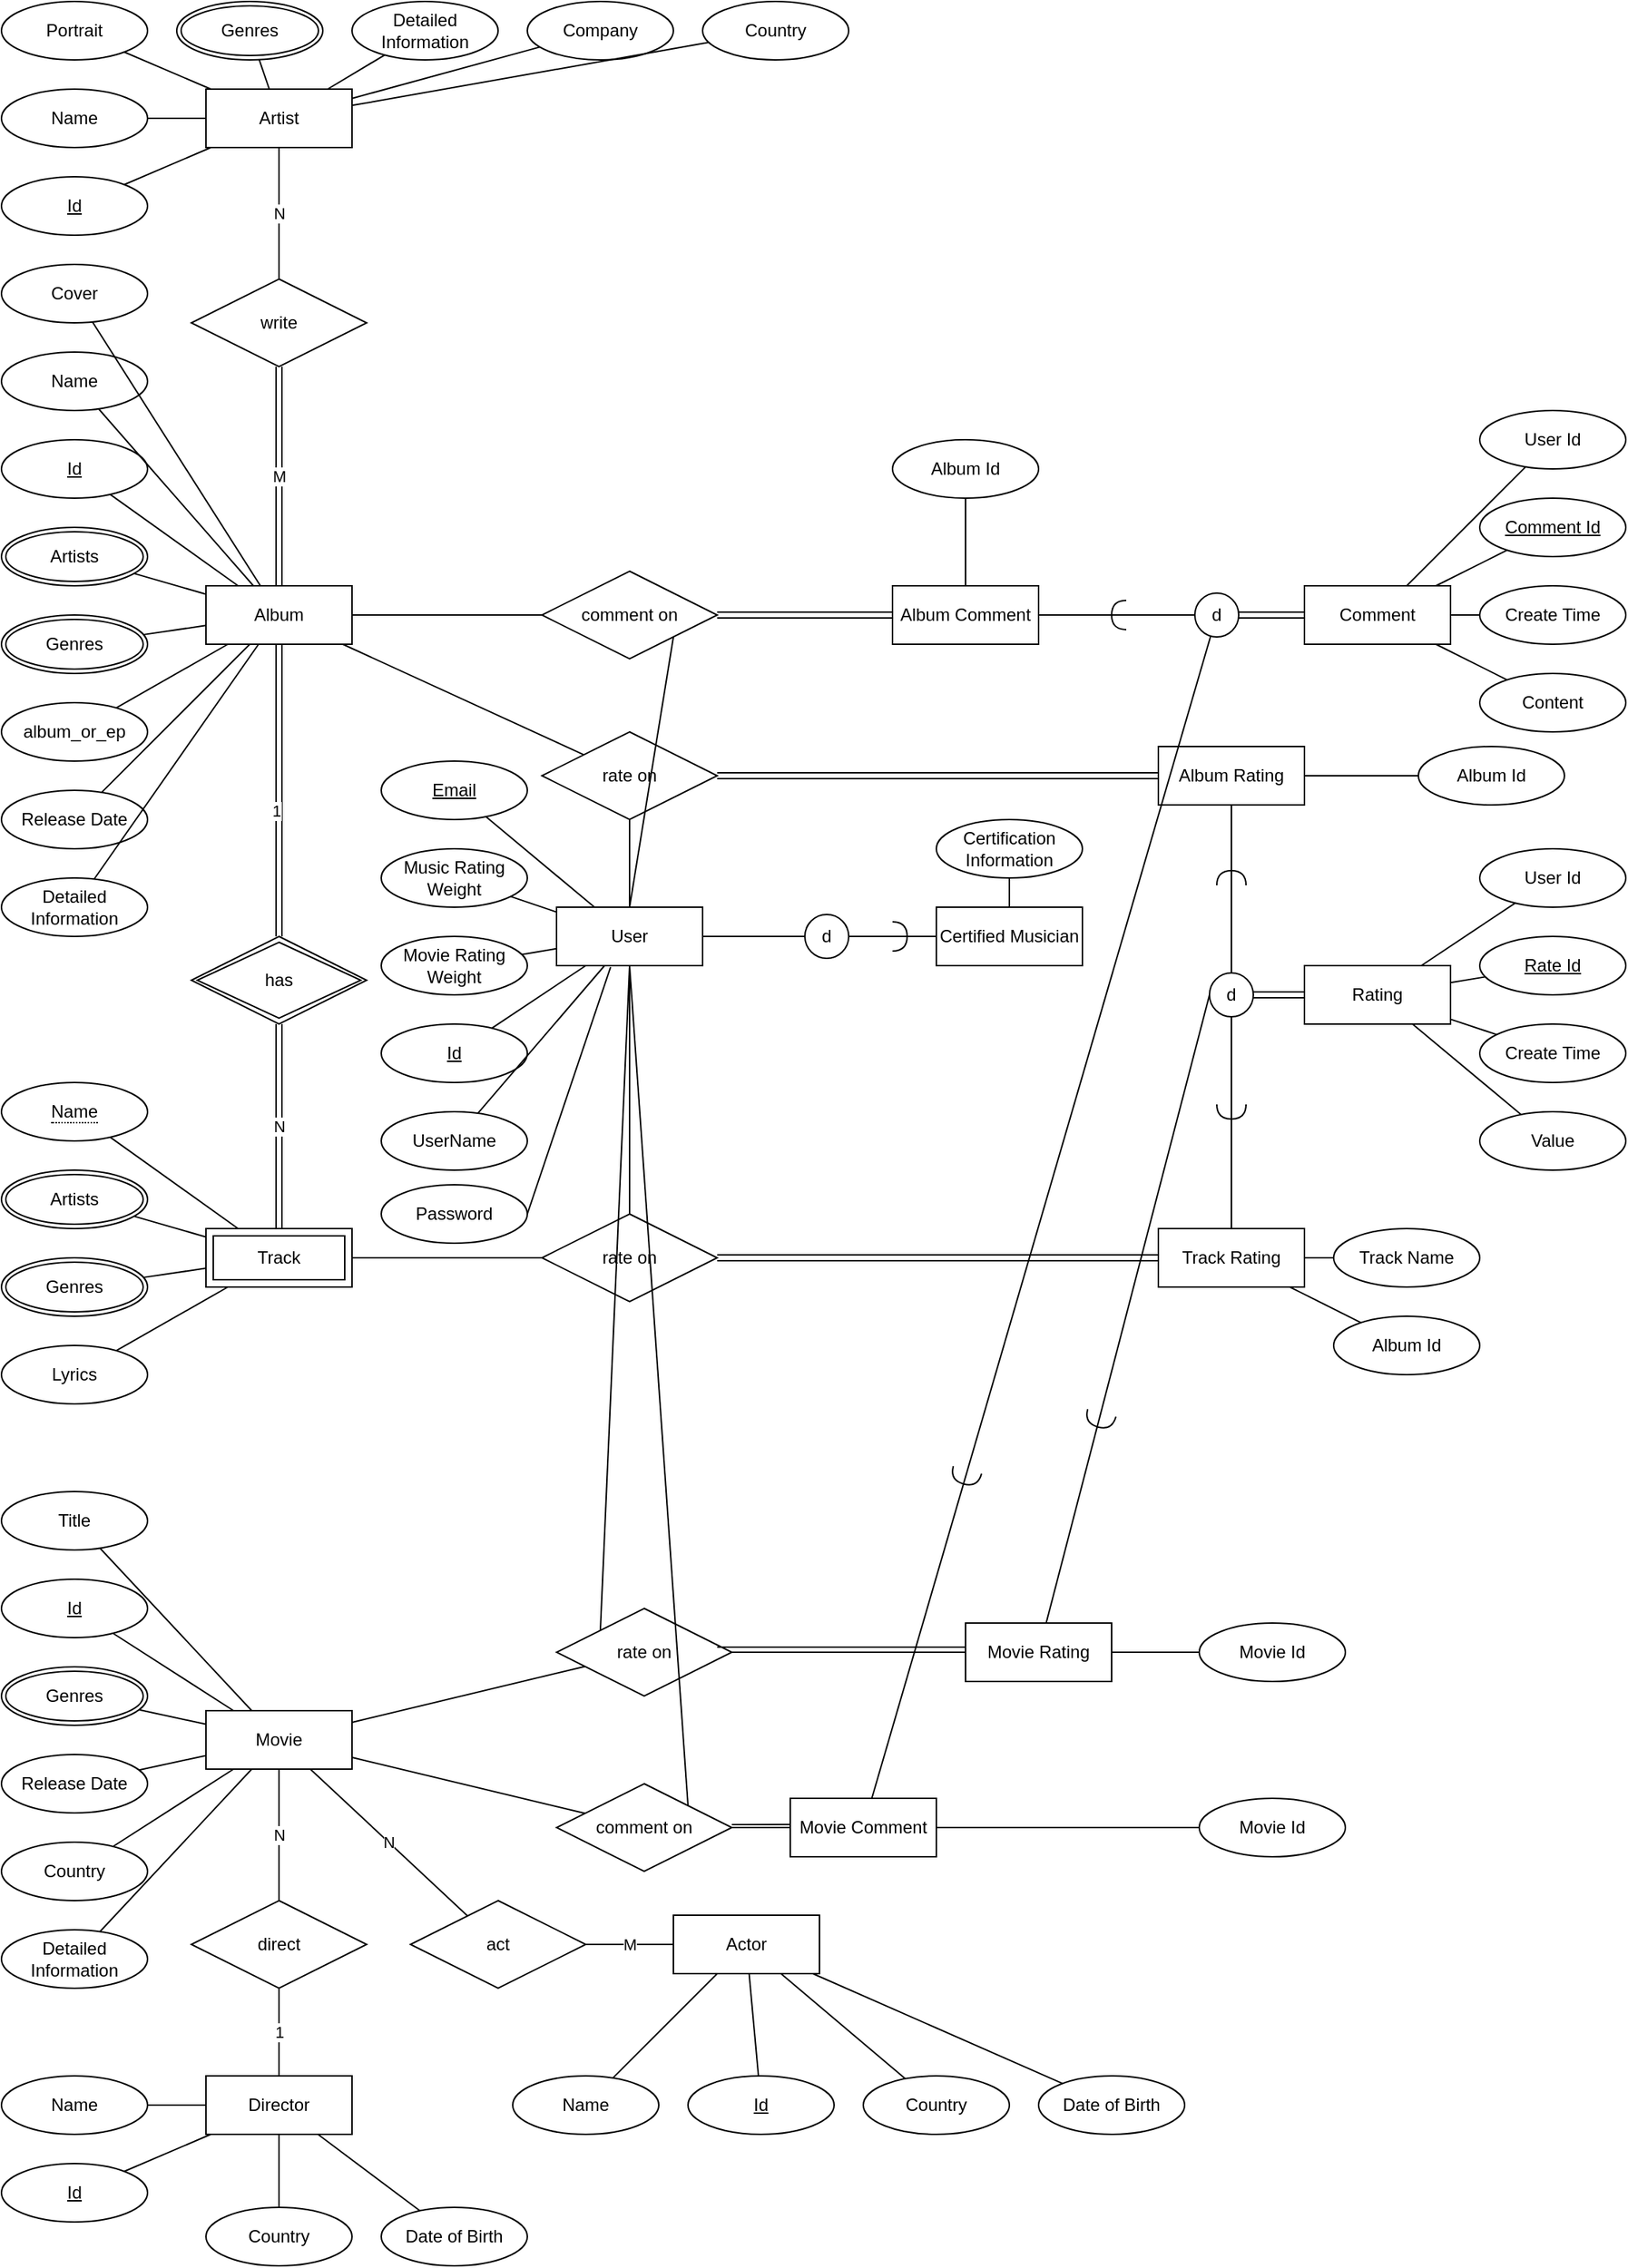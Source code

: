 <mxfile version="14.4.2" type="google"><diagram id="B5Dh-2thIJYC3qjvrqvb" name="Page-1"><mxGraphModel dx="1108" dy="460" grid="1" gridSize="10" guides="1" tooltips="1" connect="1" arrows="1" fold="1" page="1" pageScale="1" pageWidth="1169" pageHeight="1654" math="0" shadow="0"><root><mxCell id="0"/><mxCell id="1" parent="0"/><mxCell id="kBtkWhQLSTFE9siA_Ieo-1" value="User" style="whiteSpace=wrap;html=1;align=center;" parent="1" vertex="1"><mxGeometry x="400" y="680" width="100" height="40" as="geometry"/></mxCell><mxCell id="kBtkWhQLSTFE9siA_Ieo-2" value="Movie Rating Weight" style="ellipse;whiteSpace=wrap;html=1;align=center;" parent="1" vertex="1"><mxGeometry x="280" y="700" width="100" height="40" as="geometry"/></mxCell><mxCell id="kBtkWhQLSTFE9siA_Ieo-3" value="&lt;u&gt;Email&lt;/u&gt;" style="ellipse;whiteSpace=wrap;html=1;align=center;" parent="1" vertex="1"><mxGeometry x="280" y="580" width="100" height="40" as="geometry"/></mxCell><mxCell id="kBtkWhQLSTFE9siA_Ieo-4" value="Music Rating Weight" style="ellipse;whiteSpace=wrap;html=1;align=center;" parent="1" vertex="1"><mxGeometry x="280" y="640" width="100" height="40" as="geometry"/></mxCell><mxCell id="kBtkWhQLSTFE9siA_Ieo-5" value="album_or_ep" style="ellipse;whiteSpace=wrap;html=1;align=center;" parent="1" vertex="1"><mxGeometry x="20" y="540" width="100" height="40" as="geometry"/></mxCell><mxCell id="kBtkWhQLSTFE9siA_Ieo-6" value="Cover" style="ellipse;whiteSpace=wrap;html=1;align=center;" parent="1" vertex="1"><mxGeometry x="20" y="240" width="100" height="40" as="geometry"/></mxCell><mxCell id="kBtkWhQLSTFE9siA_Ieo-7" value="Name" style="ellipse;whiteSpace=wrap;html=1;align=center;" parent="1" vertex="1"><mxGeometry x="20" y="300" width="100" height="40" as="geometry"/></mxCell><mxCell id="kBtkWhQLSTFE9siA_Ieo-8" value="Id" style="ellipse;whiteSpace=wrap;html=1;align=center;fontStyle=4;" parent="1" vertex="1"><mxGeometry x="280" y="760" width="100" height="40" as="geometry"/></mxCell><mxCell id="kBtkWhQLSTFE9siA_Ieo-9" value="" style="endArrow=none;html=1;rounded=0;" parent="1" source="kBtkWhQLSTFE9siA_Ieo-3" target="kBtkWhQLSTFE9siA_Ieo-1" edge="1"><mxGeometry relative="1" as="geometry"><mxPoint x="620" y="690" as="sourcePoint"/><mxPoint x="780" y="690" as="targetPoint"/></mxGeometry></mxCell><mxCell id="kBtkWhQLSTFE9siA_Ieo-10" value="" style="endArrow=none;html=1;rounded=0;" parent="1" source="kBtkWhQLSTFE9siA_Ieo-4" target="kBtkWhQLSTFE9siA_Ieo-1" edge="1"><mxGeometry relative="1" as="geometry"><mxPoint x="350" y="740" as="sourcePoint"/><mxPoint x="510" y="740" as="targetPoint"/></mxGeometry></mxCell><mxCell id="kBtkWhQLSTFE9siA_Ieo-11" value="" style="endArrow=none;html=1;rounded=0;" parent="1" source="kBtkWhQLSTFE9siA_Ieo-8" target="kBtkWhQLSTFE9siA_Ieo-1" edge="1"><mxGeometry relative="1" as="geometry"><mxPoint x="620" y="690" as="sourcePoint"/><mxPoint x="780" y="690" as="targetPoint"/></mxGeometry></mxCell><mxCell id="kBtkWhQLSTFE9siA_Ieo-12" value="" style="endArrow=none;html=1;rounded=0;" parent="1" source="kBtkWhQLSTFE9siA_Ieo-2" target="kBtkWhQLSTFE9siA_Ieo-1" edge="1"><mxGeometry relative="1" as="geometry"><mxPoint x="620" y="690" as="sourcePoint"/><mxPoint x="780" y="690" as="targetPoint"/></mxGeometry></mxCell><mxCell id="kBtkWhQLSTFE9siA_Ieo-13" value="Album" style="whiteSpace=wrap;html=1;align=center;" parent="1" vertex="1"><mxGeometry x="160" y="460" width="100" height="40" as="geometry"/></mxCell><mxCell id="kBtkWhQLSTFE9siA_Ieo-14" value="Id" style="ellipse;whiteSpace=wrap;html=1;align=center;fontStyle=4;" parent="1" vertex="1"><mxGeometry x="20" y="360" width="100" height="40" as="geometry"/></mxCell><mxCell id="kBtkWhQLSTFE9siA_Ieo-16" value="Genres" style="ellipse;shape=doubleEllipse;margin=3;whiteSpace=wrap;html=1;align=center;" parent="1" vertex="1"><mxGeometry x="20" y="480" width="100" height="40" as="geometry"/></mxCell><mxCell id="kBtkWhQLSTFE9siA_Ieo-17" value="Artists" style="ellipse;shape=doubleEllipse;margin=3;whiteSpace=wrap;html=1;align=center;" parent="1" vertex="1"><mxGeometry x="20" y="420" width="100" height="40" as="geometry"/></mxCell><mxCell id="kBtkWhQLSTFE9siA_Ieo-18" value="Detailed Information" style="ellipse;whiteSpace=wrap;html=1;align=center;" parent="1" vertex="1"><mxGeometry x="20" y="660" width="100" height="40" as="geometry"/></mxCell><mxCell id="kBtkWhQLSTFE9siA_Ieo-19" value="Release Date" style="ellipse;whiteSpace=wrap;html=1;align=center;" parent="1" vertex="1"><mxGeometry x="20" y="600" width="100" height="40" as="geometry"/></mxCell><mxCell id="kBtkWhQLSTFE9siA_Ieo-20" value="" style="endArrow=none;html=1;rounded=0;" parent="1" source="kBtkWhQLSTFE9siA_Ieo-19" target="kBtkWhQLSTFE9siA_Ieo-13" edge="1"><mxGeometry relative="1" as="geometry"><mxPoint x="370" y="500" as="sourcePoint"/><mxPoint x="530" y="500" as="targetPoint"/></mxGeometry></mxCell><mxCell id="kBtkWhQLSTFE9siA_Ieo-21" value="" style="endArrow=none;html=1;rounded=0;" parent="1" source="kBtkWhQLSTFE9siA_Ieo-5" target="kBtkWhQLSTFE9siA_Ieo-13" edge="1"><mxGeometry relative="1" as="geometry"><mxPoint x="370" y="500" as="sourcePoint"/><mxPoint x="530" y="500" as="targetPoint"/></mxGeometry></mxCell><mxCell id="kBtkWhQLSTFE9siA_Ieo-22" value="" style="endArrow=none;html=1;rounded=0;" parent="1" source="kBtkWhQLSTFE9siA_Ieo-16" target="kBtkWhQLSTFE9siA_Ieo-13" edge="1"><mxGeometry relative="1" as="geometry"><mxPoint x="370" y="500" as="sourcePoint"/><mxPoint x="530" y="500" as="targetPoint"/></mxGeometry></mxCell><mxCell id="kBtkWhQLSTFE9siA_Ieo-23" value="" style="endArrow=none;html=1;rounded=0;" parent="1" source="kBtkWhQLSTFE9siA_Ieo-17" target="kBtkWhQLSTFE9siA_Ieo-13" edge="1"><mxGeometry relative="1" as="geometry"><mxPoint x="370" y="500" as="sourcePoint"/><mxPoint x="530" y="500" as="targetPoint"/></mxGeometry></mxCell><mxCell id="kBtkWhQLSTFE9siA_Ieo-24" value="" style="endArrow=none;html=1;rounded=0;" parent="1" source="kBtkWhQLSTFE9siA_Ieo-14" target="kBtkWhQLSTFE9siA_Ieo-13" edge="1"><mxGeometry relative="1" as="geometry"><mxPoint x="370" y="500" as="sourcePoint"/><mxPoint x="530" y="500" as="targetPoint"/></mxGeometry></mxCell><mxCell id="kBtkWhQLSTFE9siA_Ieo-25" value="" style="endArrow=none;html=1;rounded=0;" parent="1" source="kBtkWhQLSTFE9siA_Ieo-7" target="kBtkWhQLSTFE9siA_Ieo-13" edge="1"><mxGeometry relative="1" as="geometry"><mxPoint x="370" y="500" as="sourcePoint"/><mxPoint x="530" y="500" as="targetPoint"/></mxGeometry></mxCell><mxCell id="kBtkWhQLSTFE9siA_Ieo-26" value="" style="endArrow=none;html=1;rounded=0;" parent="1" source="kBtkWhQLSTFE9siA_Ieo-6" target="kBtkWhQLSTFE9siA_Ieo-13" edge="1"><mxGeometry relative="1" as="geometry"><mxPoint x="370" y="500" as="sourcePoint"/><mxPoint x="530" y="500" as="targetPoint"/></mxGeometry></mxCell><mxCell id="kBtkWhQLSTFE9siA_Ieo-27" value="" style="endArrow=none;html=1;rounded=0;" parent="1" source="kBtkWhQLSTFE9siA_Ieo-18" target="kBtkWhQLSTFE9siA_Ieo-13" edge="1"><mxGeometry relative="1" as="geometry"><mxPoint x="370" y="500" as="sourcePoint"/><mxPoint x="530" y="500" as="targetPoint"/></mxGeometry></mxCell><mxCell id="kBtkWhQLSTFE9siA_Ieo-28" value="Track" style="shape=ext;margin=3;double=1;whiteSpace=wrap;html=1;align=center;" parent="1" vertex="1"><mxGeometry x="160" y="900" width="100" height="40" as="geometry"/></mxCell><mxCell id="kBtkWhQLSTFE9siA_Ieo-30" value="&lt;span style=&quot;border-bottom: 1px dotted&quot;&gt;Name&lt;/span&gt;" style="ellipse;whiteSpace=wrap;html=1;align=center;" parent="1" vertex="1"><mxGeometry x="20" y="800" width="100" height="40" as="geometry"/></mxCell><mxCell id="kBtkWhQLSTFE9siA_Ieo-31" value="Lyrics" style="ellipse;whiteSpace=wrap;html=1;align=center;" parent="1" vertex="1"><mxGeometry x="20" y="980" width="100" height="40" as="geometry"/></mxCell><mxCell id="kBtkWhQLSTFE9siA_Ieo-37" value="Genres" style="ellipse;shape=doubleEllipse;margin=3;whiteSpace=wrap;html=1;align=center;" parent="1" vertex="1"><mxGeometry x="20" y="920" width="100" height="40" as="geometry"/></mxCell><mxCell id="kBtkWhQLSTFE9siA_Ieo-38" value="Artists" style="ellipse;shape=doubleEllipse;margin=3;whiteSpace=wrap;html=1;align=center;" parent="1" vertex="1"><mxGeometry x="20" y="860" width="100" height="40" as="geometry"/></mxCell><mxCell id="kBtkWhQLSTFE9siA_Ieo-41" value="" style="endArrow=none;html=1;rounded=0;" parent="1" source="kBtkWhQLSTFE9siA_Ieo-31" target="kBtkWhQLSTFE9siA_Ieo-28" edge="1"><mxGeometry relative="1" as="geometry"><mxPoint x="370" y="930" as="sourcePoint"/><mxPoint x="530" y="930" as="targetPoint"/></mxGeometry></mxCell><mxCell id="kBtkWhQLSTFE9siA_Ieo-42" value="" style="endArrow=none;html=1;rounded=0;" parent="1" source="kBtkWhQLSTFE9siA_Ieo-37" target="kBtkWhQLSTFE9siA_Ieo-28" edge="1"><mxGeometry relative="1" as="geometry"><mxPoint x="370" y="930" as="sourcePoint"/><mxPoint x="530" y="930" as="targetPoint"/></mxGeometry></mxCell><mxCell id="kBtkWhQLSTFE9siA_Ieo-43" value="" style="endArrow=none;html=1;rounded=0;" parent="1" source="kBtkWhQLSTFE9siA_Ieo-38" target="kBtkWhQLSTFE9siA_Ieo-28" edge="1"><mxGeometry relative="1" as="geometry"><mxPoint x="370" y="930" as="sourcePoint"/><mxPoint x="530" y="930" as="targetPoint"/></mxGeometry></mxCell><mxCell id="kBtkWhQLSTFE9siA_Ieo-44" value="" style="endArrow=none;html=1;rounded=0;" parent="1" source="kBtkWhQLSTFE9siA_Ieo-30" target="kBtkWhQLSTFE9siA_Ieo-28" edge="1"><mxGeometry relative="1" as="geometry"><mxPoint x="370" y="930" as="sourcePoint"/><mxPoint x="530" y="930" as="targetPoint"/></mxGeometry></mxCell><mxCell id="kBtkWhQLSTFE9siA_Ieo-45" value="has" style="shape=rhombus;double=1;perimeter=rhombusPerimeter;whiteSpace=wrap;html=1;align=center;" parent="1" vertex="1"><mxGeometry x="150" y="700" width="120" height="60" as="geometry"/></mxCell><mxCell id="kBtkWhQLSTFE9siA_Ieo-50" value="" style="shape=link;html=1;rounded=0;" parent="1" source="kBtkWhQLSTFE9siA_Ieo-13" target="kBtkWhQLSTFE9siA_Ieo-45" edge="1"><mxGeometry relative="1" as="geometry"><mxPoint x="170" y="619.5" as="sourcePoint"/><mxPoint x="330" y="619.5" as="targetPoint"/></mxGeometry></mxCell><mxCell id="-Z2qEQwTeuENiX1e_l9b-4" value="1" style="edgeLabel;html=1;align=center;verticalAlign=middle;resizable=0;points=[];" parent="kBtkWhQLSTFE9siA_Ieo-50" vertex="1" connectable="0"><mxGeometry x="0.14" y="-2" relative="1" as="geometry"><mxPoint as="offset"/></mxGeometry></mxCell><mxCell id="kBtkWhQLSTFE9siA_Ieo-52" value="N" style="shape=link;html=1;rounded=0;" parent="1" source="kBtkWhQLSTFE9siA_Ieo-28" target="kBtkWhQLSTFE9siA_Ieo-45" edge="1"><mxGeometry relative="1" as="geometry"><mxPoint x="380" y="780" as="sourcePoint"/><mxPoint x="540" y="780" as="targetPoint"/></mxGeometry></mxCell><mxCell id="kBtkWhQLSTFE9siA_Ieo-54" value="Artist" style="whiteSpace=wrap;html=1;align=center;" parent="1" vertex="1"><mxGeometry x="160" y="120" width="100" height="40" as="geometry"/></mxCell><mxCell id="kBtkWhQLSTFE9siA_Ieo-55" value="Id" style="ellipse;whiteSpace=wrap;html=1;align=center;fontStyle=4;" parent="1" vertex="1"><mxGeometry x="20" y="180" width="100" height="40" as="geometry"/></mxCell><mxCell id="kBtkWhQLSTFE9siA_Ieo-56" value="Name" style="ellipse;whiteSpace=wrap;html=1;align=center;" parent="1" vertex="1"><mxGeometry x="20" y="120" width="100" height="40" as="geometry"/></mxCell><mxCell id="kBtkWhQLSTFE9siA_Ieo-57" value="Portrait" style="ellipse;whiteSpace=wrap;html=1;align=center;" parent="1" vertex="1"><mxGeometry x="20" y="60" width="100" height="40" as="geometry"/></mxCell><mxCell id="kBtkWhQLSTFE9siA_Ieo-58" value="Genres" style="ellipse;shape=doubleEllipse;margin=3;whiteSpace=wrap;html=1;align=center;" parent="1" vertex="1"><mxGeometry x="140" y="60" width="100" height="40" as="geometry"/></mxCell><mxCell id="kBtkWhQLSTFE9siA_Ieo-59" value="Detailed Information" style="ellipse;whiteSpace=wrap;html=1;align=center;" parent="1" vertex="1"><mxGeometry x="260" y="60" width="100" height="40" as="geometry"/></mxCell><mxCell id="kBtkWhQLSTFE9siA_Ieo-60" value="Company" style="ellipse;whiteSpace=wrap;html=1;align=center;" parent="1" vertex="1"><mxGeometry x="380" y="60" width="100" height="40" as="geometry"/></mxCell><mxCell id="kBtkWhQLSTFE9siA_Ieo-61" value="Country" style="ellipse;whiteSpace=wrap;html=1;align=center;" parent="1" vertex="1"><mxGeometry x="500" y="60" width="100" height="40" as="geometry"/></mxCell><mxCell id="kBtkWhQLSTFE9siA_Ieo-62" value="" style="endArrow=none;html=1;rounded=0;" parent="1" source="kBtkWhQLSTFE9siA_Ieo-61" target="kBtkWhQLSTFE9siA_Ieo-54" edge="1"><mxGeometry relative="1" as="geometry"><mxPoint x="370" y="220" as="sourcePoint"/><mxPoint x="530" y="220" as="targetPoint"/></mxGeometry></mxCell><mxCell id="kBtkWhQLSTFE9siA_Ieo-63" value="" style="endArrow=none;html=1;rounded=0;" parent="1" source="kBtkWhQLSTFE9siA_Ieo-60" target="kBtkWhQLSTFE9siA_Ieo-54" edge="1"><mxGeometry relative="1" as="geometry"><mxPoint x="370" y="220" as="sourcePoint"/><mxPoint x="530" y="220" as="targetPoint"/></mxGeometry></mxCell><mxCell id="kBtkWhQLSTFE9siA_Ieo-64" value="" style="endArrow=none;html=1;rounded=0;" parent="1" source="kBtkWhQLSTFE9siA_Ieo-59" target="kBtkWhQLSTFE9siA_Ieo-54" edge="1"><mxGeometry relative="1" as="geometry"><mxPoint x="370" y="220" as="sourcePoint"/><mxPoint x="530" y="220" as="targetPoint"/></mxGeometry></mxCell><mxCell id="kBtkWhQLSTFE9siA_Ieo-65" value="" style="endArrow=none;html=1;rounded=0;" parent="1" source="kBtkWhQLSTFE9siA_Ieo-58" target="kBtkWhQLSTFE9siA_Ieo-54" edge="1"><mxGeometry relative="1" as="geometry"><mxPoint x="370" y="220" as="sourcePoint"/><mxPoint x="530" y="220" as="targetPoint"/></mxGeometry></mxCell><mxCell id="kBtkWhQLSTFE9siA_Ieo-66" value="" style="endArrow=none;html=1;rounded=0;" parent="1" source="kBtkWhQLSTFE9siA_Ieo-57" target="kBtkWhQLSTFE9siA_Ieo-54" edge="1"><mxGeometry relative="1" as="geometry"><mxPoint x="370" y="220" as="sourcePoint"/><mxPoint x="530" y="220" as="targetPoint"/></mxGeometry></mxCell><mxCell id="kBtkWhQLSTFE9siA_Ieo-67" value="" style="endArrow=none;html=1;rounded=0;" parent="1" source="kBtkWhQLSTFE9siA_Ieo-55" target="kBtkWhQLSTFE9siA_Ieo-54" edge="1"><mxGeometry relative="1" as="geometry"><mxPoint x="370" y="220" as="sourcePoint"/><mxPoint x="530" y="220" as="targetPoint"/></mxGeometry></mxCell><mxCell id="kBtkWhQLSTFE9siA_Ieo-68" value="" style="endArrow=none;html=1;rounded=0;" parent="1" source="kBtkWhQLSTFE9siA_Ieo-56" target="kBtkWhQLSTFE9siA_Ieo-54" edge="1"><mxGeometry relative="1" as="geometry"><mxPoint x="370" y="220" as="sourcePoint"/><mxPoint x="530" y="220" as="targetPoint"/></mxGeometry></mxCell><mxCell id="kBtkWhQLSTFE9siA_Ieo-69" value="write" style="shape=rhombus;perimeter=rhombusPerimeter;whiteSpace=wrap;html=1;align=center;" parent="1" vertex="1"><mxGeometry x="150" y="250" width="120" height="60" as="geometry"/></mxCell><mxCell id="kBtkWhQLSTFE9siA_Ieo-76" value="N" style="endArrow=none;html=1;rounded=0;" parent="1" source="kBtkWhQLSTFE9siA_Ieo-54" target="kBtkWhQLSTFE9siA_Ieo-69" edge="1"><mxGeometry relative="1" as="geometry"><mxPoint x="370" y="320" as="sourcePoint"/><mxPoint x="530" y="320" as="targetPoint"/></mxGeometry></mxCell><mxCell id="kBtkWhQLSTFE9siA_Ieo-79" value="M" style="shape=link;html=1;rounded=0;" parent="1" source="kBtkWhQLSTFE9siA_Ieo-69" target="kBtkWhQLSTFE9siA_Ieo-13" edge="1"><mxGeometry relative="1" as="geometry"><mxPoint x="370" y="320" as="sourcePoint"/><mxPoint x="530" y="320" as="targetPoint"/><Array as="points"><mxPoint x="210" y="390"/></Array></mxGeometry></mxCell><mxCell id="kBtkWhQLSTFE9siA_Ieo-82" value="rate on" style="shape=rhombus;perimeter=rhombusPerimeter;whiteSpace=wrap;html=1;align=center;" parent="1" vertex="1"><mxGeometry x="390" y="560" width="120" height="60" as="geometry"/></mxCell><mxCell id="kBtkWhQLSTFE9siA_Ieo-84" value="" style="endArrow=none;html=1;rounded=0;entryX=0.5;entryY=1;entryDx=0;entryDy=0;exitX=0.5;exitY=0;exitDx=0;exitDy=0;" parent="1" source="kBtkWhQLSTFE9siA_Ieo-1" target="kBtkWhQLSTFE9siA_Ieo-82" edge="1"><mxGeometry relative="1" as="geometry"><mxPoint x="420" y="690" as="sourcePoint"/><mxPoint x="530" y="620" as="targetPoint"/></mxGeometry></mxCell><mxCell id="kBtkWhQLSTFE9siA_Ieo-86" value="" style="endArrow=none;html=1;rounded=0;" parent="1" source="kBtkWhQLSTFE9siA_Ieo-13" target="kBtkWhQLSTFE9siA_Ieo-82" edge="1"><mxGeometry relative="1" as="geometry"><mxPoint x="370" y="620" as="sourcePoint"/><mxPoint x="530" y="620" as="targetPoint"/></mxGeometry></mxCell><mxCell id="kBtkWhQLSTFE9siA_Ieo-90" value="Album Rating" style="whiteSpace=wrap;html=1;align=center;" parent="1" vertex="1"><mxGeometry x="812" y="570" width="100" height="40" as="geometry"/></mxCell><mxCell id="kBtkWhQLSTFE9siA_Ieo-91" value="comment on" style="shape=rhombus;perimeter=rhombusPerimeter;whiteSpace=wrap;html=1;align=center;" parent="1" vertex="1"><mxGeometry x="390" y="450" width="120" height="60" as="geometry"/></mxCell><mxCell id="kBtkWhQLSTFE9siA_Ieo-94" value="" style="endArrow=none;html=1;rounded=0;exitX=0.5;exitY=0;exitDx=0;exitDy=0;entryX=1;entryY=1;entryDx=0;entryDy=0;" parent="1" source="kBtkWhQLSTFE9siA_Ieo-1" target="kBtkWhQLSTFE9siA_Ieo-91" edge="1"><mxGeometry relative="1" as="geometry"><mxPoint x="370" y="520" as="sourcePoint"/><mxPoint x="550" y="640" as="targetPoint"/></mxGeometry></mxCell><mxCell id="kBtkWhQLSTFE9siA_Ieo-96" value="" style="endArrow=none;html=1;rounded=0;" parent="1" source="kBtkWhQLSTFE9siA_Ieo-13" target="kBtkWhQLSTFE9siA_Ieo-91" edge="1"><mxGeometry relative="1" as="geometry"><mxPoint x="370" y="520" as="sourcePoint"/><mxPoint x="530" y="520" as="targetPoint"/></mxGeometry></mxCell><mxCell id="kBtkWhQLSTFE9siA_Ieo-98" value="Comment" style="whiteSpace=wrap;html=1;align=center;" parent="1" vertex="1"><mxGeometry x="912" y="460" width="100" height="40" as="geometry"/></mxCell><mxCell id="kBtkWhQLSTFE9siA_Ieo-99" value="rate on" style="shape=rhombus;perimeter=rhombusPerimeter;whiteSpace=wrap;html=1;align=center;" parent="1" vertex="1"><mxGeometry x="390" y="890" width="120" height="60" as="geometry"/></mxCell><mxCell id="kBtkWhQLSTFE9siA_Ieo-104" value="" style="endArrow=none;html=1;rounded=0;" parent="1" source="kBtkWhQLSTFE9siA_Ieo-28" target="kBtkWhQLSTFE9siA_Ieo-99" edge="1"><mxGeometry relative="1" as="geometry"><mxPoint x="370" y="820" as="sourcePoint"/><mxPoint x="530" y="820" as="targetPoint"/></mxGeometry></mxCell><mxCell id="kBtkWhQLSTFE9siA_Ieo-106" value="Track Rating" style="whiteSpace=wrap;html=1;align=center;" parent="1" vertex="1"><mxGeometry x="812" y="900" width="100" height="40" as="geometry"/></mxCell><mxCell id="kBtkWhQLSTFE9siA_Ieo-107" value="Album Id" style="ellipse;whiteSpace=wrap;html=1;align=center;" parent="1" vertex="1"><mxGeometry x="990" y="570" width="100" height="40" as="geometry"/></mxCell><mxCell id="kBtkWhQLSTFE9siA_Ieo-108" value="Track Name" style="ellipse;whiteSpace=wrap;html=1;align=center;" parent="1" vertex="1"><mxGeometry x="932" y="900" width="100" height="40" as="geometry"/></mxCell><mxCell id="kBtkWhQLSTFE9siA_Ieo-109" value="Album Id" style="ellipse;whiteSpace=wrap;html=1;align=center;" parent="1" vertex="1"><mxGeometry x="932" y="960" width="100" height="40" as="geometry"/></mxCell><mxCell id="kBtkWhQLSTFE9siA_Ieo-110" value="" style="shape=link;html=1;rounded=0;" parent="1" source="kBtkWhQLSTFE9siA_Ieo-90" target="kBtkWhQLSTFE9siA_Ieo-82" edge="1"><mxGeometry relative="1" as="geometry"><mxPoint x="370" y="720" as="sourcePoint"/><mxPoint x="530" y="720" as="targetPoint"/></mxGeometry></mxCell><mxCell id="kBtkWhQLSTFE9siA_Ieo-112" value="" style="shape=link;html=1;rounded=0;" parent="1" source="kBtkWhQLSTFE9siA_Ieo-192" target="kBtkWhQLSTFE9siA_Ieo-91" edge="1"><mxGeometry relative="1" as="geometry"><mxPoint x="620" y="480" as="sourcePoint"/><mxPoint x="530" y="720" as="targetPoint"/></mxGeometry></mxCell><mxCell id="kBtkWhQLSTFE9siA_Ieo-114" value="" style="shape=link;html=1;rounded=0;" parent="1" source="kBtkWhQLSTFE9siA_Ieo-106" target="kBtkWhQLSTFE9siA_Ieo-99" edge="1"><mxGeometry relative="1" as="geometry"><mxPoint x="370" y="720" as="sourcePoint"/><mxPoint x="530" y="720" as="targetPoint"/></mxGeometry></mxCell><mxCell id="kBtkWhQLSTFE9siA_Ieo-116" value="Rating" style="whiteSpace=wrap;html=1;align=center;" parent="1" vertex="1"><mxGeometry x="912" y="720" width="100" height="40" as="geometry"/></mxCell><mxCell id="kBtkWhQLSTFE9siA_Ieo-117" value="" style="endArrow=none;html=1;rounded=0;" parent="1" source="kBtkWhQLSTFE9siA_Ieo-106" target="kBtkWhQLSTFE9siA_Ieo-109" edge="1"><mxGeometry relative="1" as="geometry"><mxPoint x="622" y="720" as="sourcePoint"/><mxPoint x="782" y="720" as="targetPoint"/></mxGeometry></mxCell><mxCell id="kBtkWhQLSTFE9siA_Ieo-118" value="" style="endArrow=none;html=1;rounded=0;" parent="1" source="kBtkWhQLSTFE9siA_Ieo-108" target="kBtkWhQLSTFE9siA_Ieo-106" edge="1"><mxGeometry relative="1" as="geometry"><mxPoint x="622" y="720" as="sourcePoint"/><mxPoint x="782" y="720" as="targetPoint"/></mxGeometry></mxCell><mxCell id="kBtkWhQLSTFE9siA_Ieo-119" value="" style="endArrow=none;html=1;rounded=0;" parent="1" source="kBtkWhQLSTFE9siA_Ieo-90" target="kBtkWhQLSTFE9siA_Ieo-107" edge="1"><mxGeometry relative="1" as="geometry"><mxPoint x="622" y="720" as="sourcePoint"/><mxPoint x="782" y="720" as="targetPoint"/></mxGeometry></mxCell><mxCell id="kBtkWhQLSTFE9siA_Ieo-120" value="" style="shape=requiredInterface;html=1;verticalLabelPosition=bottom;rotation=-90;" parent="1" vertex="1"><mxGeometry x="857" y="650" width="10" height="20" as="geometry"/></mxCell><mxCell id="kBtkWhQLSTFE9siA_Ieo-121" value="" style="shape=requiredInterface;html=1;verticalLabelPosition=bottom;rotation=90;" parent="1" vertex="1"><mxGeometry x="857" y="810" width="10" height="20" as="geometry"/></mxCell><mxCell id="kBtkWhQLSTFE9siA_Ieo-122" value="d" style="ellipse;whiteSpace=wrap;html=1;aspect=fixed;" parent="1" vertex="1"><mxGeometry x="847" y="725" width="30" height="30" as="geometry"/></mxCell><mxCell id="kBtkWhQLSTFE9siA_Ieo-123" value="" style="shape=link;html=1;rounded=0;" parent="1" source="kBtkWhQLSTFE9siA_Ieo-122" target="kBtkWhQLSTFE9siA_Ieo-116" edge="1"><mxGeometry relative="1" as="geometry"><mxPoint x="882" y="770" as="sourcePoint"/><mxPoint x="782" y="740" as="targetPoint"/></mxGeometry></mxCell><mxCell id="kBtkWhQLSTFE9siA_Ieo-125" value="" style="endArrow=none;html=1;rounded=0;" parent="1" source="kBtkWhQLSTFE9siA_Ieo-106" target="kBtkWhQLSTFE9siA_Ieo-122" edge="1"><mxGeometry relative="1" as="geometry"><mxPoint x="622" y="740" as="sourcePoint"/><mxPoint x="782" y="740" as="targetPoint"/></mxGeometry></mxCell><mxCell id="kBtkWhQLSTFE9siA_Ieo-126" value="" style="endArrow=none;html=1;rounded=0;" parent="1" source="kBtkWhQLSTFE9siA_Ieo-122" target="kBtkWhQLSTFE9siA_Ieo-90" edge="1"><mxGeometry relative="1" as="geometry"><mxPoint x="622" y="740" as="sourcePoint"/><mxPoint x="782" y="740" as="targetPoint"/></mxGeometry></mxCell><mxCell id="kBtkWhQLSTFE9siA_Ieo-127" value="User Id" style="ellipse;whiteSpace=wrap;html=1;align=center;" parent="1" vertex="1"><mxGeometry x="1032" y="640" width="100" height="40" as="geometry"/></mxCell><mxCell id="kBtkWhQLSTFE9siA_Ieo-128" value="Rate Id" style="ellipse;whiteSpace=wrap;html=1;align=center;fontStyle=4;" parent="1" vertex="1"><mxGeometry x="1032" y="700" width="100" height="40" as="geometry"/></mxCell><mxCell id="kBtkWhQLSTFE9siA_Ieo-129" value="Create Time" style="ellipse;whiteSpace=wrap;html=1;align=center;" parent="1" vertex="1"><mxGeometry x="1032" y="760" width="100" height="40" as="geometry"/></mxCell><mxCell id="kBtkWhQLSTFE9siA_Ieo-130" value="Value" style="ellipse;whiteSpace=wrap;html=1;align=center;" parent="1" vertex="1"><mxGeometry x="1032" y="820" width="100" height="40" as="geometry"/></mxCell><mxCell id="kBtkWhQLSTFE9siA_Ieo-131" value="" style="endArrow=none;html=1;rounded=0;" parent="1" source="kBtkWhQLSTFE9siA_Ieo-116" target="kBtkWhQLSTFE9siA_Ieo-127" edge="1"><mxGeometry relative="1" as="geometry"><mxPoint x="902" y="630" as="sourcePoint"/><mxPoint x="1062" y="630" as="targetPoint"/></mxGeometry></mxCell><mxCell id="kBtkWhQLSTFE9siA_Ieo-132" value="" style="endArrow=none;html=1;rounded=0;" parent="1" source="kBtkWhQLSTFE9siA_Ieo-116" target="kBtkWhQLSTFE9siA_Ieo-130" edge="1"><mxGeometry relative="1" as="geometry"><mxPoint x="622" y="640" as="sourcePoint"/><mxPoint x="782" y="640" as="targetPoint"/></mxGeometry></mxCell><mxCell id="kBtkWhQLSTFE9siA_Ieo-133" value="" style="endArrow=none;html=1;rounded=0;" parent="1" source="kBtkWhQLSTFE9siA_Ieo-116" target="kBtkWhQLSTFE9siA_Ieo-129" edge="1"><mxGeometry relative="1" as="geometry"><mxPoint x="622" y="640" as="sourcePoint"/><mxPoint x="782" y="640" as="targetPoint"/></mxGeometry></mxCell><mxCell id="kBtkWhQLSTFE9siA_Ieo-134" value="" style="endArrow=none;html=1;rounded=0;" parent="1" source="kBtkWhQLSTFE9siA_Ieo-116" target="kBtkWhQLSTFE9siA_Ieo-128" edge="1"><mxGeometry relative="1" as="geometry"><mxPoint x="622" y="640" as="sourcePoint"/><mxPoint x="782" y="640" as="targetPoint"/></mxGeometry></mxCell><mxCell id="kBtkWhQLSTFE9siA_Ieo-135" value="User Id" style="ellipse;whiteSpace=wrap;html=1;align=center;" parent="1" vertex="1"><mxGeometry x="1032" y="340" width="100" height="40" as="geometry"/></mxCell><mxCell id="kBtkWhQLSTFE9siA_Ieo-136" value="Comment Id" style="ellipse;whiteSpace=wrap;html=1;align=center;fontStyle=4;" parent="1" vertex="1"><mxGeometry x="1032" y="400" width="100" height="40" as="geometry"/></mxCell><mxCell id="kBtkWhQLSTFE9siA_Ieo-137" value="Create Time" style="ellipse;whiteSpace=wrap;html=1;align=center;" parent="1" vertex="1"><mxGeometry x="1032" y="460" width="100" height="40" as="geometry"/></mxCell><mxCell id="kBtkWhQLSTFE9siA_Ieo-138" value="Content" style="ellipse;whiteSpace=wrap;html=1;align=center;" parent="1" vertex="1"><mxGeometry x="1032" y="520" width="100" height="40" as="geometry"/></mxCell><mxCell id="kBtkWhQLSTFE9siA_Ieo-139" value="Album Id" style="ellipse;whiteSpace=wrap;html=1;align=center;" parent="1" vertex="1"><mxGeometry x="630" y="360" width="100" height="40" as="geometry"/></mxCell><mxCell id="kBtkWhQLSTFE9siA_Ieo-140" value="" style="endArrow=none;html=1;rounded=0;" parent="1" source="kBtkWhQLSTFE9siA_Ieo-98" target="kBtkWhQLSTFE9siA_Ieo-138" edge="1"><mxGeometry relative="1" as="geometry"><mxPoint x="622" y="440" as="sourcePoint"/><mxPoint x="782" y="440" as="targetPoint"/></mxGeometry></mxCell><mxCell id="kBtkWhQLSTFE9siA_Ieo-141" value="" style="endArrow=none;html=1;rounded=0;" parent="1" source="kBtkWhQLSTFE9siA_Ieo-98" target="kBtkWhQLSTFE9siA_Ieo-137" edge="1"><mxGeometry relative="1" as="geometry"><mxPoint x="970" y="485.833" as="sourcePoint"/><mxPoint x="840" y="450" as="targetPoint"/></mxGeometry></mxCell><mxCell id="kBtkWhQLSTFE9siA_Ieo-142" value="" style="endArrow=none;html=1;rounded=0;" parent="1" source="kBtkWhQLSTFE9siA_Ieo-98" target="kBtkWhQLSTFE9siA_Ieo-136" edge="1"><mxGeometry relative="1" as="geometry"><mxPoint x="622" y="440" as="sourcePoint"/><mxPoint x="782" y="440" as="targetPoint"/></mxGeometry></mxCell><mxCell id="kBtkWhQLSTFE9siA_Ieo-143" value="" style="endArrow=none;html=1;rounded=0;" parent="1" source="kBtkWhQLSTFE9siA_Ieo-98" target="kBtkWhQLSTFE9siA_Ieo-135" edge="1"><mxGeometry relative="1" as="geometry"><mxPoint x="622" y="440" as="sourcePoint"/><mxPoint x="782" y="440" as="targetPoint"/></mxGeometry></mxCell><mxCell id="kBtkWhQLSTFE9siA_Ieo-144" value="" style="endArrow=none;html=1;rounded=0;" parent="1" source="kBtkWhQLSTFE9siA_Ieo-192" target="kBtkWhQLSTFE9siA_Ieo-139" edge="1"><mxGeometry relative="1" as="geometry"><mxPoint x="562" y="440" as="sourcePoint"/><mxPoint x="722" y="440" as="targetPoint"/></mxGeometry></mxCell><mxCell id="kBtkWhQLSTFE9siA_Ieo-145" value="Certified Musician" style="whiteSpace=wrap;html=1;align=center;" parent="1" vertex="1"><mxGeometry x="660" y="680" width="100" height="40" as="geometry"/></mxCell><mxCell id="kBtkWhQLSTFE9siA_Ieo-146" value="d" style="ellipse;whiteSpace=wrap;html=1;aspect=fixed;" parent="1" vertex="1"><mxGeometry x="570" y="685" width="30" height="30" as="geometry"/></mxCell><mxCell id="kBtkWhQLSTFE9siA_Ieo-147" value="" style="shape=requiredInterface;html=1;verticalLabelPosition=bottom;rotation=0;" parent="1" vertex="1"><mxGeometry x="630" y="690" width="10" height="20" as="geometry"/></mxCell><mxCell id="kBtkWhQLSTFE9siA_Ieo-148" value="" style="endArrow=none;html=1;rounded=0;" parent="1" source="kBtkWhQLSTFE9siA_Ieo-146" target="kBtkWhQLSTFE9siA_Ieo-145" edge="1"><mxGeometry relative="1" as="geometry"><mxPoint x="560" y="620" as="sourcePoint"/><mxPoint x="720" y="620" as="targetPoint"/></mxGeometry></mxCell><mxCell id="kBtkWhQLSTFE9siA_Ieo-149" value="" style="endArrow=none;html=1;rounded=0;" parent="1" source="kBtkWhQLSTFE9siA_Ieo-1" target="kBtkWhQLSTFE9siA_Ieo-146" edge="1"><mxGeometry relative="1" as="geometry"><mxPoint x="560" y="620" as="sourcePoint"/><mxPoint x="720" y="620" as="targetPoint"/></mxGeometry></mxCell><mxCell id="kBtkWhQLSTFE9siA_Ieo-150" value="Certification Information" style="ellipse;whiteSpace=wrap;html=1;align=center;" parent="1" vertex="1"><mxGeometry x="660" y="620" width="100" height="40" as="geometry"/></mxCell><mxCell id="kBtkWhQLSTFE9siA_Ieo-151" value="" style="endArrow=none;html=1;rounded=0;" parent="1" source="kBtkWhQLSTFE9siA_Ieo-145" target="kBtkWhQLSTFE9siA_Ieo-150" edge="1"><mxGeometry relative="1" as="geometry"><mxPoint x="560" y="610" as="sourcePoint"/><mxPoint x="720" y="610" as="targetPoint"/></mxGeometry></mxCell><mxCell id="kBtkWhQLSTFE9siA_Ieo-152" value="Movie" style="whiteSpace=wrap;html=1;align=center;" parent="1" vertex="1"><mxGeometry x="160" y="1230" width="100" height="40" as="geometry"/></mxCell><mxCell id="kBtkWhQLSTFE9siA_Ieo-153" value="UserName" style="ellipse;whiteSpace=wrap;html=1;align=center;" parent="1" vertex="1"><mxGeometry x="280" y="820" width="100" height="40" as="geometry"/></mxCell><mxCell id="kBtkWhQLSTFE9siA_Ieo-154" value="" style="endArrow=none;html=1;rounded=0;" parent="1" source="kBtkWhQLSTFE9siA_Ieo-153" target="kBtkWhQLSTFE9siA_Ieo-1" edge="1"><mxGeometry relative="1" as="geometry"><mxPoint x="320" y="800" as="sourcePoint"/><mxPoint x="480" y="800" as="targetPoint"/></mxGeometry></mxCell><mxCell id="kBtkWhQLSTFE9siA_Ieo-155" value="Title" style="ellipse;whiteSpace=wrap;html=1;align=center;" parent="1" vertex="1"><mxGeometry x="20" y="1080" width="100" height="40" as="geometry"/></mxCell><mxCell id="kBtkWhQLSTFE9siA_Ieo-156" value="Id" style="ellipse;whiteSpace=wrap;html=1;align=center;fontStyle=4;" parent="1" vertex="1"><mxGeometry x="20" y="1140" width="100" height="40" as="geometry"/></mxCell><mxCell id="kBtkWhQLSTFE9siA_Ieo-157" value="Genres" style="ellipse;shape=doubleEllipse;margin=3;whiteSpace=wrap;html=1;align=center;" parent="1" vertex="1"><mxGeometry x="20" y="1200" width="100" height="40" as="geometry"/></mxCell><mxCell id="kBtkWhQLSTFE9siA_Ieo-158" value="Detailed Information" style="ellipse;whiteSpace=wrap;html=1;align=center;" parent="1" vertex="1"><mxGeometry x="20" y="1380" width="100" height="40" as="geometry"/></mxCell><mxCell id="kBtkWhQLSTFE9siA_Ieo-159" value="Release Date" style="ellipse;whiteSpace=wrap;html=1;align=center;" parent="1" vertex="1"><mxGeometry x="20" y="1260" width="100" height="40" as="geometry"/></mxCell><mxCell id="kBtkWhQLSTFE9siA_Ieo-160" value="Country" style="ellipse;whiteSpace=wrap;html=1;align=center;" parent="1" vertex="1"><mxGeometry x="20" y="1320" width="100" height="40" as="geometry"/></mxCell><mxCell id="kBtkWhQLSTFE9siA_Ieo-161" value="" style="endArrow=none;html=1;rounded=0;" parent="1" source="kBtkWhQLSTFE9siA_Ieo-158" target="kBtkWhQLSTFE9siA_Ieo-152" edge="1"><mxGeometry relative="1" as="geometry"><mxPoint x="320" y="1190" as="sourcePoint"/><mxPoint x="480" y="1190" as="targetPoint"/></mxGeometry></mxCell><mxCell id="kBtkWhQLSTFE9siA_Ieo-162" value="" style="endArrow=none;html=1;rounded=0;" parent="1" source="kBtkWhQLSTFE9siA_Ieo-160" target="kBtkWhQLSTFE9siA_Ieo-152" edge="1"><mxGeometry relative="1" as="geometry"><mxPoint x="320" y="1190" as="sourcePoint"/><mxPoint x="480" y="1190" as="targetPoint"/></mxGeometry></mxCell><mxCell id="kBtkWhQLSTFE9siA_Ieo-163" value="" style="endArrow=none;html=1;rounded=0;" parent="1" source="kBtkWhQLSTFE9siA_Ieo-159" target="kBtkWhQLSTFE9siA_Ieo-152" edge="1"><mxGeometry relative="1" as="geometry"><mxPoint x="320" y="1190" as="sourcePoint"/><mxPoint x="480" y="1190" as="targetPoint"/></mxGeometry></mxCell><mxCell id="kBtkWhQLSTFE9siA_Ieo-164" value="" style="endArrow=none;html=1;rounded=0;" parent="1" source="kBtkWhQLSTFE9siA_Ieo-157" target="kBtkWhQLSTFE9siA_Ieo-152" edge="1"><mxGeometry relative="1" as="geometry"><mxPoint x="320" y="1190" as="sourcePoint"/><mxPoint x="480" y="1190" as="targetPoint"/></mxGeometry></mxCell><mxCell id="kBtkWhQLSTFE9siA_Ieo-165" value="" style="endArrow=none;html=1;rounded=0;" parent="1" source="kBtkWhQLSTFE9siA_Ieo-156" target="kBtkWhQLSTFE9siA_Ieo-152" edge="1"><mxGeometry relative="1" as="geometry"><mxPoint x="320" y="1190" as="sourcePoint"/><mxPoint x="480" y="1190" as="targetPoint"/></mxGeometry></mxCell><mxCell id="kBtkWhQLSTFE9siA_Ieo-166" value="" style="endArrow=none;html=1;rounded=0;" parent="1" source="kBtkWhQLSTFE9siA_Ieo-155" target="kBtkWhQLSTFE9siA_Ieo-152" edge="1"><mxGeometry relative="1" as="geometry"><mxPoint x="320" y="1190" as="sourcePoint"/><mxPoint x="480" y="1190" as="targetPoint"/></mxGeometry></mxCell><mxCell id="kBtkWhQLSTFE9siA_Ieo-167" value="rate on" style="shape=rhombus;perimeter=rhombusPerimeter;whiteSpace=wrap;html=1;align=center;" parent="1" vertex="1"><mxGeometry x="400" y="1160" width="120" height="60" as="geometry"/></mxCell><mxCell id="kBtkWhQLSTFE9siA_Ieo-168" value="comment on" style="shape=rhombus;perimeter=rhombusPerimeter;whiteSpace=wrap;html=1;align=center;" parent="1" vertex="1"><mxGeometry x="400" y="1280" width="120" height="60" as="geometry"/></mxCell><mxCell id="kBtkWhQLSTFE9siA_Ieo-169" value="Movie Rating" style="whiteSpace=wrap;html=1;align=center;" parent="1" vertex="1"><mxGeometry x="680" y="1170" width="100" height="40" as="geometry"/></mxCell><mxCell id="kBtkWhQLSTFE9siA_Ieo-172" value="Movie Id" style="ellipse;whiteSpace=wrap;html=1;align=center;" parent="1" vertex="1"><mxGeometry x="840" y="1170" width="100" height="40" as="geometry"/></mxCell><mxCell id="kBtkWhQLSTFE9siA_Ieo-173" value="Movie Comment" style="whiteSpace=wrap;html=1;align=center;" parent="1" vertex="1"><mxGeometry x="560" y="1290" width="100" height="40" as="geometry"/></mxCell><mxCell id="kBtkWhQLSTFE9siA_Ieo-174" value="" style="endArrow=none;html=1;rounded=0;" parent="1" source="kBtkWhQLSTFE9siA_Ieo-169" target="kBtkWhQLSTFE9siA_Ieo-172" edge="1"><mxGeometry relative="1" as="geometry"><mxPoint x="490" y="1290" as="sourcePoint"/><mxPoint x="650" y="1290" as="targetPoint"/></mxGeometry></mxCell><mxCell id="kBtkWhQLSTFE9siA_Ieo-175" value="" style="endArrow=none;html=1;rounded=0;" parent="1" source="kBtkWhQLSTFE9siA_Ieo-176" target="kBtkWhQLSTFE9siA_Ieo-173" edge="1"><mxGeometry relative="1" as="geometry"><mxPoint x="490" y="1290" as="sourcePoint"/><mxPoint x="650" y="1290" as="targetPoint"/></mxGeometry></mxCell><mxCell id="kBtkWhQLSTFE9siA_Ieo-176" value="Movie Id" style="ellipse;whiteSpace=wrap;html=1;align=center;" parent="1" vertex="1"><mxGeometry x="840" y="1290" width="100" height="40" as="geometry"/></mxCell><mxCell id="kBtkWhQLSTFE9siA_Ieo-177" value="" style="endArrow=none;html=1;rounded=0;exitX=0.5;exitY=1;exitDx=0;exitDy=0;entryX=0;entryY=0;entryDx=0;entryDy=0;" parent="1" source="kBtkWhQLSTFE9siA_Ieo-1" target="kBtkWhQLSTFE9siA_Ieo-167" edge="1"><mxGeometry relative="1" as="geometry"><mxPoint x="270" y="930" as="sourcePoint"/><mxPoint x="500" y="990" as="targetPoint"/></mxGeometry></mxCell><mxCell id="kBtkWhQLSTFE9siA_Ieo-179" value="" style="endArrow=none;html=1;rounded=0;" parent="1" source="kBtkWhQLSTFE9siA_Ieo-152" target="kBtkWhQLSTFE9siA_Ieo-168" edge="1"><mxGeometry relative="1" as="geometry"><mxPoint x="280" y="940" as="sourcePoint"/><mxPoint x="410" y="940" as="targetPoint"/></mxGeometry></mxCell><mxCell id="kBtkWhQLSTFE9siA_Ieo-181" value="" style="endArrow=none;html=1;rounded=0;" parent="1" source="kBtkWhQLSTFE9siA_Ieo-152" target="kBtkWhQLSTFE9siA_Ieo-167" edge="1"><mxGeometry relative="1" as="geometry"><mxPoint x="290" y="950" as="sourcePoint"/><mxPoint x="420" y="950" as="targetPoint"/></mxGeometry></mxCell><mxCell id="kBtkWhQLSTFE9siA_Ieo-183" value="" style="endArrow=none;html=1;rounded=0;entryX=1;entryY=0;entryDx=0;entryDy=0;exitX=0.5;exitY=1;exitDx=0;exitDy=0;" parent="1" source="kBtkWhQLSTFE9siA_Ieo-1" target="kBtkWhQLSTFE9siA_Ieo-168" edge="1"><mxGeometry relative="1" as="geometry"><mxPoint x="490" y="1090" as="sourcePoint"/><mxPoint x="650" y="1090" as="targetPoint"/></mxGeometry></mxCell><mxCell id="kBtkWhQLSTFE9siA_Ieo-186" value="" style="endArrow=none;html=1;rounded=0;" parent="1" source="kBtkWhQLSTFE9siA_Ieo-169" target="kBtkWhQLSTFE9siA_Ieo-167" edge="1"><mxGeometry relative="1" as="geometry"><mxPoint x="490" y="1240" as="sourcePoint"/><mxPoint x="650" y="1240" as="targetPoint"/></mxGeometry></mxCell><mxCell id="kBtkWhQLSTFE9siA_Ieo-188" value="" style="endArrow=none;html=1;rounded=0;" parent="1" source="kBtkWhQLSTFE9siA_Ieo-173" target="kBtkWhQLSTFE9siA_Ieo-168" edge="1"><mxGeometry relative="1" as="geometry"><mxPoint x="490" y="1240" as="sourcePoint"/><mxPoint x="650" y="1240" as="targetPoint"/></mxGeometry></mxCell><mxCell id="kBtkWhQLSTFE9siA_Ieo-190" value="" style="shape=requiredInterface;html=1;verticalLabelPosition=bottom;rotation=105;" parent="1" vertex="1"><mxGeometry x="767" y="1021" width="10" height="20" as="geometry"/></mxCell><mxCell id="kBtkWhQLSTFE9siA_Ieo-191" value="" style="endArrow=none;html=1;rounded=0;exitX=0;exitY=0.5;exitDx=0;exitDy=0;" parent="1" source="kBtkWhQLSTFE9siA_Ieo-122" target="kBtkWhQLSTFE9siA_Ieo-169" edge="1"><mxGeometry relative="1" as="geometry"><mxPoint x="490" y="1040" as="sourcePoint"/><mxPoint x="650" y="1040" as="targetPoint"/></mxGeometry></mxCell><mxCell id="kBtkWhQLSTFE9siA_Ieo-192" value="Album Comment" style="whiteSpace=wrap;html=1;align=center;" parent="1" vertex="1"><mxGeometry x="630" y="460" width="100" height="40" as="geometry"/></mxCell><mxCell id="kBtkWhQLSTFE9siA_Ieo-193" value="d" style="ellipse;whiteSpace=wrap;html=1;aspect=fixed;" parent="1" vertex="1"><mxGeometry x="837" y="465" width="30" height="30" as="geometry"/></mxCell><mxCell id="kBtkWhQLSTFE9siA_Ieo-194" value="" style="shape=link;html=1;rounded=0;" parent="1" source="kBtkWhQLSTFE9siA_Ieo-193" target="kBtkWhQLSTFE9siA_Ieo-98" edge="1"><mxGeometry relative="1" as="geometry"><mxPoint x="700" y="630" as="sourcePoint"/><mxPoint x="860" y="630" as="targetPoint"/></mxGeometry></mxCell><mxCell id="kBtkWhQLSTFE9siA_Ieo-197" value="" style="shape=requiredInterface;html=1;verticalLabelPosition=bottom;rotation=-180;" parent="1" vertex="1"><mxGeometry x="780" y="470" width="10" height="20" as="geometry"/></mxCell><mxCell id="kBtkWhQLSTFE9siA_Ieo-198" value="" style="endArrow=none;html=1;rounded=0;" parent="1" source="kBtkWhQLSTFE9siA_Ieo-192" target="kBtkWhQLSTFE9siA_Ieo-193" edge="1"><mxGeometry relative="1" as="geometry"><mxPoint x="700" y="630" as="sourcePoint"/><mxPoint x="860" y="630" as="targetPoint"/></mxGeometry></mxCell><mxCell id="kBtkWhQLSTFE9siA_Ieo-199" value="" style="endArrow=none;html=1;rounded=0;" parent="1" source="kBtkWhQLSTFE9siA_Ieo-173" target="kBtkWhQLSTFE9siA_Ieo-193" edge="1"><mxGeometry relative="1" as="geometry"><mxPoint x="700" y="630" as="sourcePoint"/><mxPoint x="860" y="630" as="targetPoint"/></mxGeometry></mxCell><mxCell id="kBtkWhQLSTFE9siA_Ieo-200" value="" style="shape=requiredInterface;html=1;verticalLabelPosition=bottom;rotation=105;" parent="1" vertex="1"><mxGeometry x="675" y="1060" width="10" height="20" as="geometry"/></mxCell><mxCell id="kBtkWhQLSTFE9siA_Ieo-201" value="Director" style="whiteSpace=wrap;html=1;align=center;" parent="1" vertex="1"><mxGeometry x="160" y="1480" width="100" height="40" as="geometry"/></mxCell><mxCell id="kBtkWhQLSTFE9siA_Ieo-202" value="Actor" style="whiteSpace=wrap;html=1;align=center;" parent="1" vertex="1"><mxGeometry x="480" y="1370" width="100" height="40" as="geometry"/></mxCell><mxCell id="kBtkWhQLSTFE9siA_Ieo-203" value="direct" style="shape=rhombus;perimeter=rhombusPerimeter;whiteSpace=wrap;html=1;align=center;" parent="1" vertex="1"><mxGeometry x="150" y="1360" width="120" height="60" as="geometry"/></mxCell><mxCell id="kBtkWhQLSTFE9siA_Ieo-206" value="act" style="shape=rhombus;perimeter=rhombusPerimeter;whiteSpace=wrap;html=1;align=center;" parent="1" vertex="1"><mxGeometry x="300" y="1360" width="120" height="60" as="geometry"/></mxCell><mxCell id="kBtkWhQLSTFE9siA_Ieo-209" value="N" style="endArrow=none;html=1;rounded=0;" parent="1" source="kBtkWhQLSTFE9siA_Ieo-152" target="kBtkWhQLSTFE9siA_Ieo-206" edge="1"><mxGeometry relative="1" as="geometry"><mxPoint x="530" y="1330" as="sourcePoint"/><mxPoint x="690" y="1330" as="targetPoint"/></mxGeometry></mxCell><mxCell id="kBtkWhQLSTFE9siA_Ieo-211" value="M" style="endArrow=none;html=1;rounded=0;" parent="1" source="kBtkWhQLSTFE9siA_Ieo-202" target="kBtkWhQLSTFE9siA_Ieo-206" edge="1"><mxGeometry relative="1" as="geometry"><mxPoint x="530" y="1330" as="sourcePoint"/><mxPoint x="690" y="1330" as="targetPoint"/></mxGeometry></mxCell><mxCell id="kBtkWhQLSTFE9siA_Ieo-213" value="1" style="endArrow=none;html=1;rounded=0;" parent="1" source="kBtkWhQLSTFE9siA_Ieo-201" target="kBtkWhQLSTFE9siA_Ieo-203" edge="1"><mxGeometry relative="1" as="geometry"><mxPoint x="530" y="1330" as="sourcePoint"/><mxPoint x="690" y="1330" as="targetPoint"/></mxGeometry></mxCell><mxCell id="kBtkWhQLSTFE9siA_Ieo-215" value="N" style="endArrow=none;html=1;rounded=0;" parent="1" source="kBtkWhQLSTFE9siA_Ieo-152" target="kBtkWhQLSTFE9siA_Ieo-203" edge="1"><mxGeometry relative="1" as="geometry"><mxPoint x="530" y="1330" as="sourcePoint"/><mxPoint x="690" y="1330" as="targetPoint"/></mxGeometry></mxCell><mxCell id="kBtkWhQLSTFE9siA_Ieo-217" value="Name" style="ellipse;whiteSpace=wrap;html=1;align=center;" parent="1" vertex="1"><mxGeometry x="20" y="1480" width="100" height="40" as="geometry"/></mxCell><mxCell id="kBtkWhQLSTFE9siA_Ieo-218" value="Id" style="ellipse;whiteSpace=wrap;html=1;align=center;fontStyle=4;" parent="1" vertex="1"><mxGeometry x="20" y="1540" width="100" height="40" as="geometry"/></mxCell><mxCell id="kBtkWhQLSTFE9siA_Ieo-220" value="Country" style="ellipse;whiteSpace=wrap;html=1;align=center;" parent="1" vertex="1"><mxGeometry x="160" y="1570" width="100" height="40" as="geometry"/></mxCell><mxCell id="kBtkWhQLSTFE9siA_Ieo-221" value="Date of Birth" style="ellipse;whiteSpace=wrap;html=1;align=center;" parent="1" vertex="1"><mxGeometry x="280" y="1570" width="100" height="40" as="geometry"/></mxCell><mxCell id="kBtkWhQLSTFE9siA_Ieo-222" value="" style="endArrow=none;html=1;rounded=0;" parent="1" source="kBtkWhQLSTFE9siA_Ieo-221" target="kBtkWhQLSTFE9siA_Ieo-201" edge="1"><mxGeometry relative="1" as="geometry"><mxPoint x="530" y="1570" as="sourcePoint"/><mxPoint x="690" y="1570" as="targetPoint"/></mxGeometry></mxCell><mxCell id="kBtkWhQLSTFE9siA_Ieo-223" value="" style="endArrow=none;html=1;rounded=0;" parent="1" source="kBtkWhQLSTFE9siA_Ieo-220" target="kBtkWhQLSTFE9siA_Ieo-201" edge="1"><mxGeometry relative="1" as="geometry"><mxPoint x="530" y="1570" as="sourcePoint"/><mxPoint x="690" y="1570" as="targetPoint"/></mxGeometry></mxCell><mxCell id="kBtkWhQLSTFE9siA_Ieo-224" value="" style="endArrow=none;html=1;rounded=0;" parent="1" source="kBtkWhQLSTFE9siA_Ieo-218" target="kBtkWhQLSTFE9siA_Ieo-201" edge="1"><mxGeometry relative="1" as="geometry"><mxPoint x="530" y="1570" as="sourcePoint"/><mxPoint x="690" y="1570" as="targetPoint"/></mxGeometry></mxCell><mxCell id="kBtkWhQLSTFE9siA_Ieo-225" value="" style="endArrow=none;html=1;rounded=0;" parent="1" source="kBtkWhQLSTFE9siA_Ieo-217" target="kBtkWhQLSTFE9siA_Ieo-201" edge="1"><mxGeometry relative="1" as="geometry"><mxPoint x="530" y="1570" as="sourcePoint"/><mxPoint x="690" y="1570" as="targetPoint"/></mxGeometry></mxCell><mxCell id="kBtkWhQLSTFE9siA_Ieo-226" value="Name" style="ellipse;whiteSpace=wrap;html=1;align=center;" parent="1" vertex="1"><mxGeometry x="370" y="1480" width="100" height="40" as="geometry"/></mxCell><mxCell id="kBtkWhQLSTFE9siA_Ieo-227" value="Id" style="ellipse;whiteSpace=wrap;html=1;align=center;fontStyle=4;" parent="1" vertex="1"><mxGeometry x="490" y="1480" width="100" height="40" as="geometry"/></mxCell><mxCell id="kBtkWhQLSTFE9siA_Ieo-228" value="Country" style="ellipse;whiteSpace=wrap;html=1;align=center;" parent="1" vertex="1"><mxGeometry x="610" y="1480" width="100" height="40" as="geometry"/></mxCell><mxCell id="kBtkWhQLSTFE9siA_Ieo-229" value="Date of Birth" style="ellipse;whiteSpace=wrap;html=1;align=center;" parent="1" vertex="1"><mxGeometry x="730" y="1480" width="100" height="40" as="geometry"/></mxCell><mxCell id="kBtkWhQLSTFE9siA_Ieo-231" value="" style="endArrow=none;html=1;rounded=0;" parent="1" source="kBtkWhQLSTFE9siA_Ieo-229" target="kBtkWhQLSTFE9siA_Ieo-202" edge="1"><mxGeometry relative="1" as="geometry"><mxPoint x="530" y="1450" as="sourcePoint"/><mxPoint x="690" y="1450" as="targetPoint"/></mxGeometry></mxCell><mxCell id="kBtkWhQLSTFE9siA_Ieo-232" value="" style="endArrow=none;html=1;rounded=0;" parent="1" source="kBtkWhQLSTFE9siA_Ieo-228" target="kBtkWhQLSTFE9siA_Ieo-202" edge="1"><mxGeometry relative="1" as="geometry"><mxPoint x="530" y="1450" as="sourcePoint"/><mxPoint x="690" y="1450" as="targetPoint"/></mxGeometry></mxCell><mxCell id="kBtkWhQLSTFE9siA_Ieo-233" value="" style="endArrow=none;html=1;rounded=0;" parent="1" source="kBtkWhQLSTFE9siA_Ieo-227" target="kBtkWhQLSTFE9siA_Ieo-202" edge="1"><mxGeometry relative="1" as="geometry"><mxPoint x="530" y="1450" as="sourcePoint"/><mxPoint x="690" y="1450" as="targetPoint"/></mxGeometry></mxCell><mxCell id="kBtkWhQLSTFE9siA_Ieo-234" value="" style="endArrow=none;html=1;rounded=0;" parent="1" source="kBtkWhQLSTFE9siA_Ieo-226" target="kBtkWhQLSTFE9siA_Ieo-202" edge="1"><mxGeometry relative="1" as="geometry"><mxPoint x="530" y="1450" as="sourcePoint"/><mxPoint x="690" y="1450" as="targetPoint"/></mxGeometry></mxCell><mxCell id="kBtkWhQLSTFE9siA_Ieo-235" value="" style="endArrow=none;html=1;rounded=0;" parent="1" source="kBtkWhQLSTFE9siA_Ieo-99" target="kBtkWhQLSTFE9siA_Ieo-1" edge="1"><mxGeometry relative="1" as="geometry"><mxPoint x="530" y="980" as="sourcePoint"/><mxPoint x="690" y="980" as="targetPoint"/></mxGeometry></mxCell><mxCell id="-Z2qEQwTeuENiX1e_l9b-1" value="Password" style="ellipse;whiteSpace=wrap;html=1;" parent="1" vertex="1"><mxGeometry x="280" y="870" width="100" height="40" as="geometry"/></mxCell><mxCell id="-Z2qEQwTeuENiX1e_l9b-2" value="" style="endArrow=none;html=1;entryX=0.37;entryY=1.025;entryDx=0;entryDy=0;entryPerimeter=0;exitX=1;exitY=0.5;exitDx=0;exitDy=0;" parent="1" source="-Z2qEQwTeuENiX1e_l9b-1" target="kBtkWhQLSTFE9siA_Ieo-1" edge="1"><mxGeometry width="50" height="50" relative="1" as="geometry"><mxPoint x="540" y="760" as="sourcePoint"/><mxPoint x="590" y="710" as="targetPoint"/></mxGeometry></mxCell><mxCell id="Vti6InY9IcZV3VWEMN5--4" value="" style="endArrow=none;html=1;entryX=0.003;entryY=0.411;entryDx=0;entryDy=0;entryPerimeter=0;exitX=0.917;exitY=0.441;exitDx=0;exitDy=0;exitPerimeter=0;" edge="1" parent="1" source="kBtkWhQLSTFE9siA_Ieo-167" target="kBtkWhQLSTFE9siA_Ieo-169"><mxGeometry width="50" height="50" relative="1" as="geometry"><mxPoint x="530" y="1186" as="sourcePoint"/><mxPoint x="780" y="1090" as="targetPoint"/></mxGeometry></mxCell><mxCell id="Vti6InY9IcZV3VWEMN5--5" value="" style="endArrow=none;html=1;rounded=0;exitX=0.005;exitY=0.447;exitDx=0;exitDy=0;exitPerimeter=0;" edge="1" parent="1" source="kBtkWhQLSTFE9siA_Ieo-173"><mxGeometry relative="1" as="geometry"><mxPoint x="560" y="1300" as="sourcePoint"/><mxPoint x="520" y="1308" as="targetPoint"/><Array as="points"/></mxGeometry></mxCell></root></mxGraphModel></diagram></mxfile>